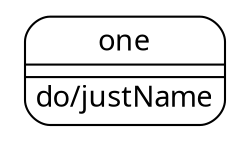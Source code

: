 digraph G {
  node [fontname = "Geneva"]
  edge [fontname = "Geneva"]
  splines=polyline
  one [shape="none", label=<<table style="rounded"><tr><td border="0">one</td></tr><hr/><tr><td border="0"></td></tr><hr/><tr><td border="0" align="left">do/justName</td></tr></table>>]
}